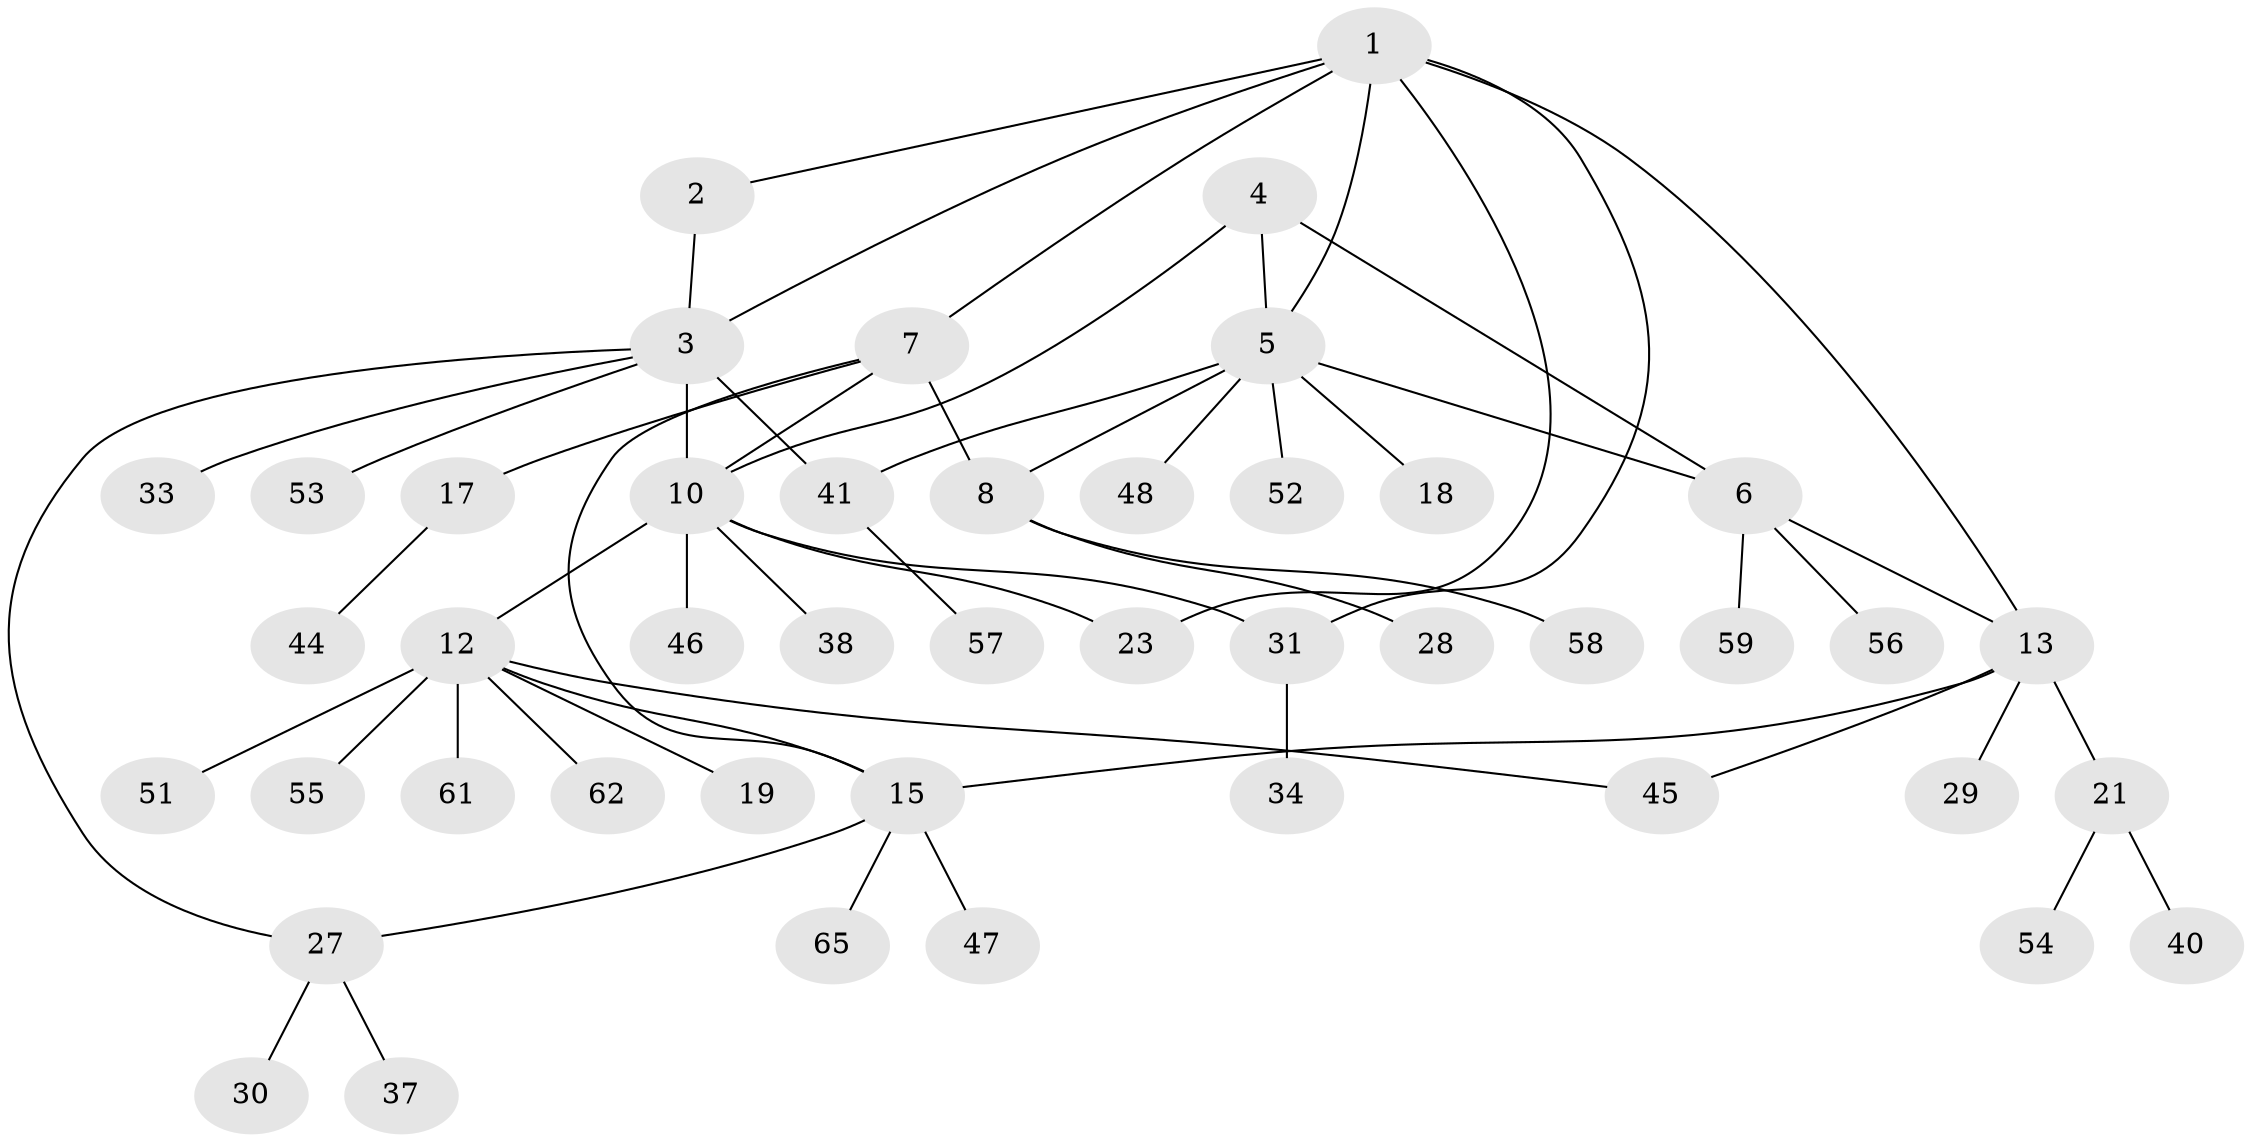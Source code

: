 // Generated by graph-tools (version 1.1) at 2025/24/03/03/25 07:24:16]
// undirected, 45 vertices, 57 edges
graph export_dot {
graph [start="1"]
  node [color=gray90,style=filled];
  1 [super="+43"];
  2 [super="+49"];
  3 [super="+22"];
  4 [super="+16"];
  5 [super="+39"];
  6 [super="+50"];
  7 [super="+9"];
  8 [super="+26"];
  10 [super="+11"];
  12 [super="+24"];
  13 [super="+14"];
  15 [super="+36"];
  17 [super="+20"];
  18;
  19;
  21 [super="+25"];
  23;
  27 [super="+42"];
  28 [super="+35"];
  29 [super="+60"];
  30;
  31 [super="+32"];
  33;
  34;
  37;
  38;
  40;
  41;
  44;
  45;
  46 [super="+64"];
  47;
  48;
  51;
  52;
  53;
  54;
  55;
  56;
  57;
  58 [super="+63"];
  59;
  61;
  62;
  65;
  1 -- 2;
  1 -- 3;
  1 -- 5;
  1 -- 7;
  1 -- 23;
  1 -- 13;
  1 -- 31;
  2 -- 3;
  3 -- 10;
  3 -- 27;
  3 -- 33;
  3 -- 41;
  3 -- 53;
  4 -- 5;
  4 -- 6;
  4 -- 10;
  5 -- 6;
  5 -- 8;
  5 -- 18;
  5 -- 48;
  5 -- 41;
  5 -- 52;
  6 -- 13;
  6 -- 56;
  6 -- 59;
  7 -- 8 [weight=2];
  7 -- 15;
  7 -- 17;
  7 -- 10;
  8 -- 58;
  8 -- 28;
  10 -- 12 [weight=2];
  10 -- 23;
  10 -- 31;
  10 -- 46;
  10 -- 38;
  12 -- 15;
  12 -- 19;
  12 -- 45;
  12 -- 51;
  12 -- 55;
  12 -- 61;
  12 -- 62;
  13 -- 15 [weight=2];
  13 -- 29;
  13 -- 45;
  13 -- 21;
  15 -- 65;
  15 -- 27;
  15 -- 47;
  17 -- 44;
  21 -- 40;
  21 -- 54;
  27 -- 30;
  27 -- 37;
  31 -- 34;
  41 -- 57;
}
